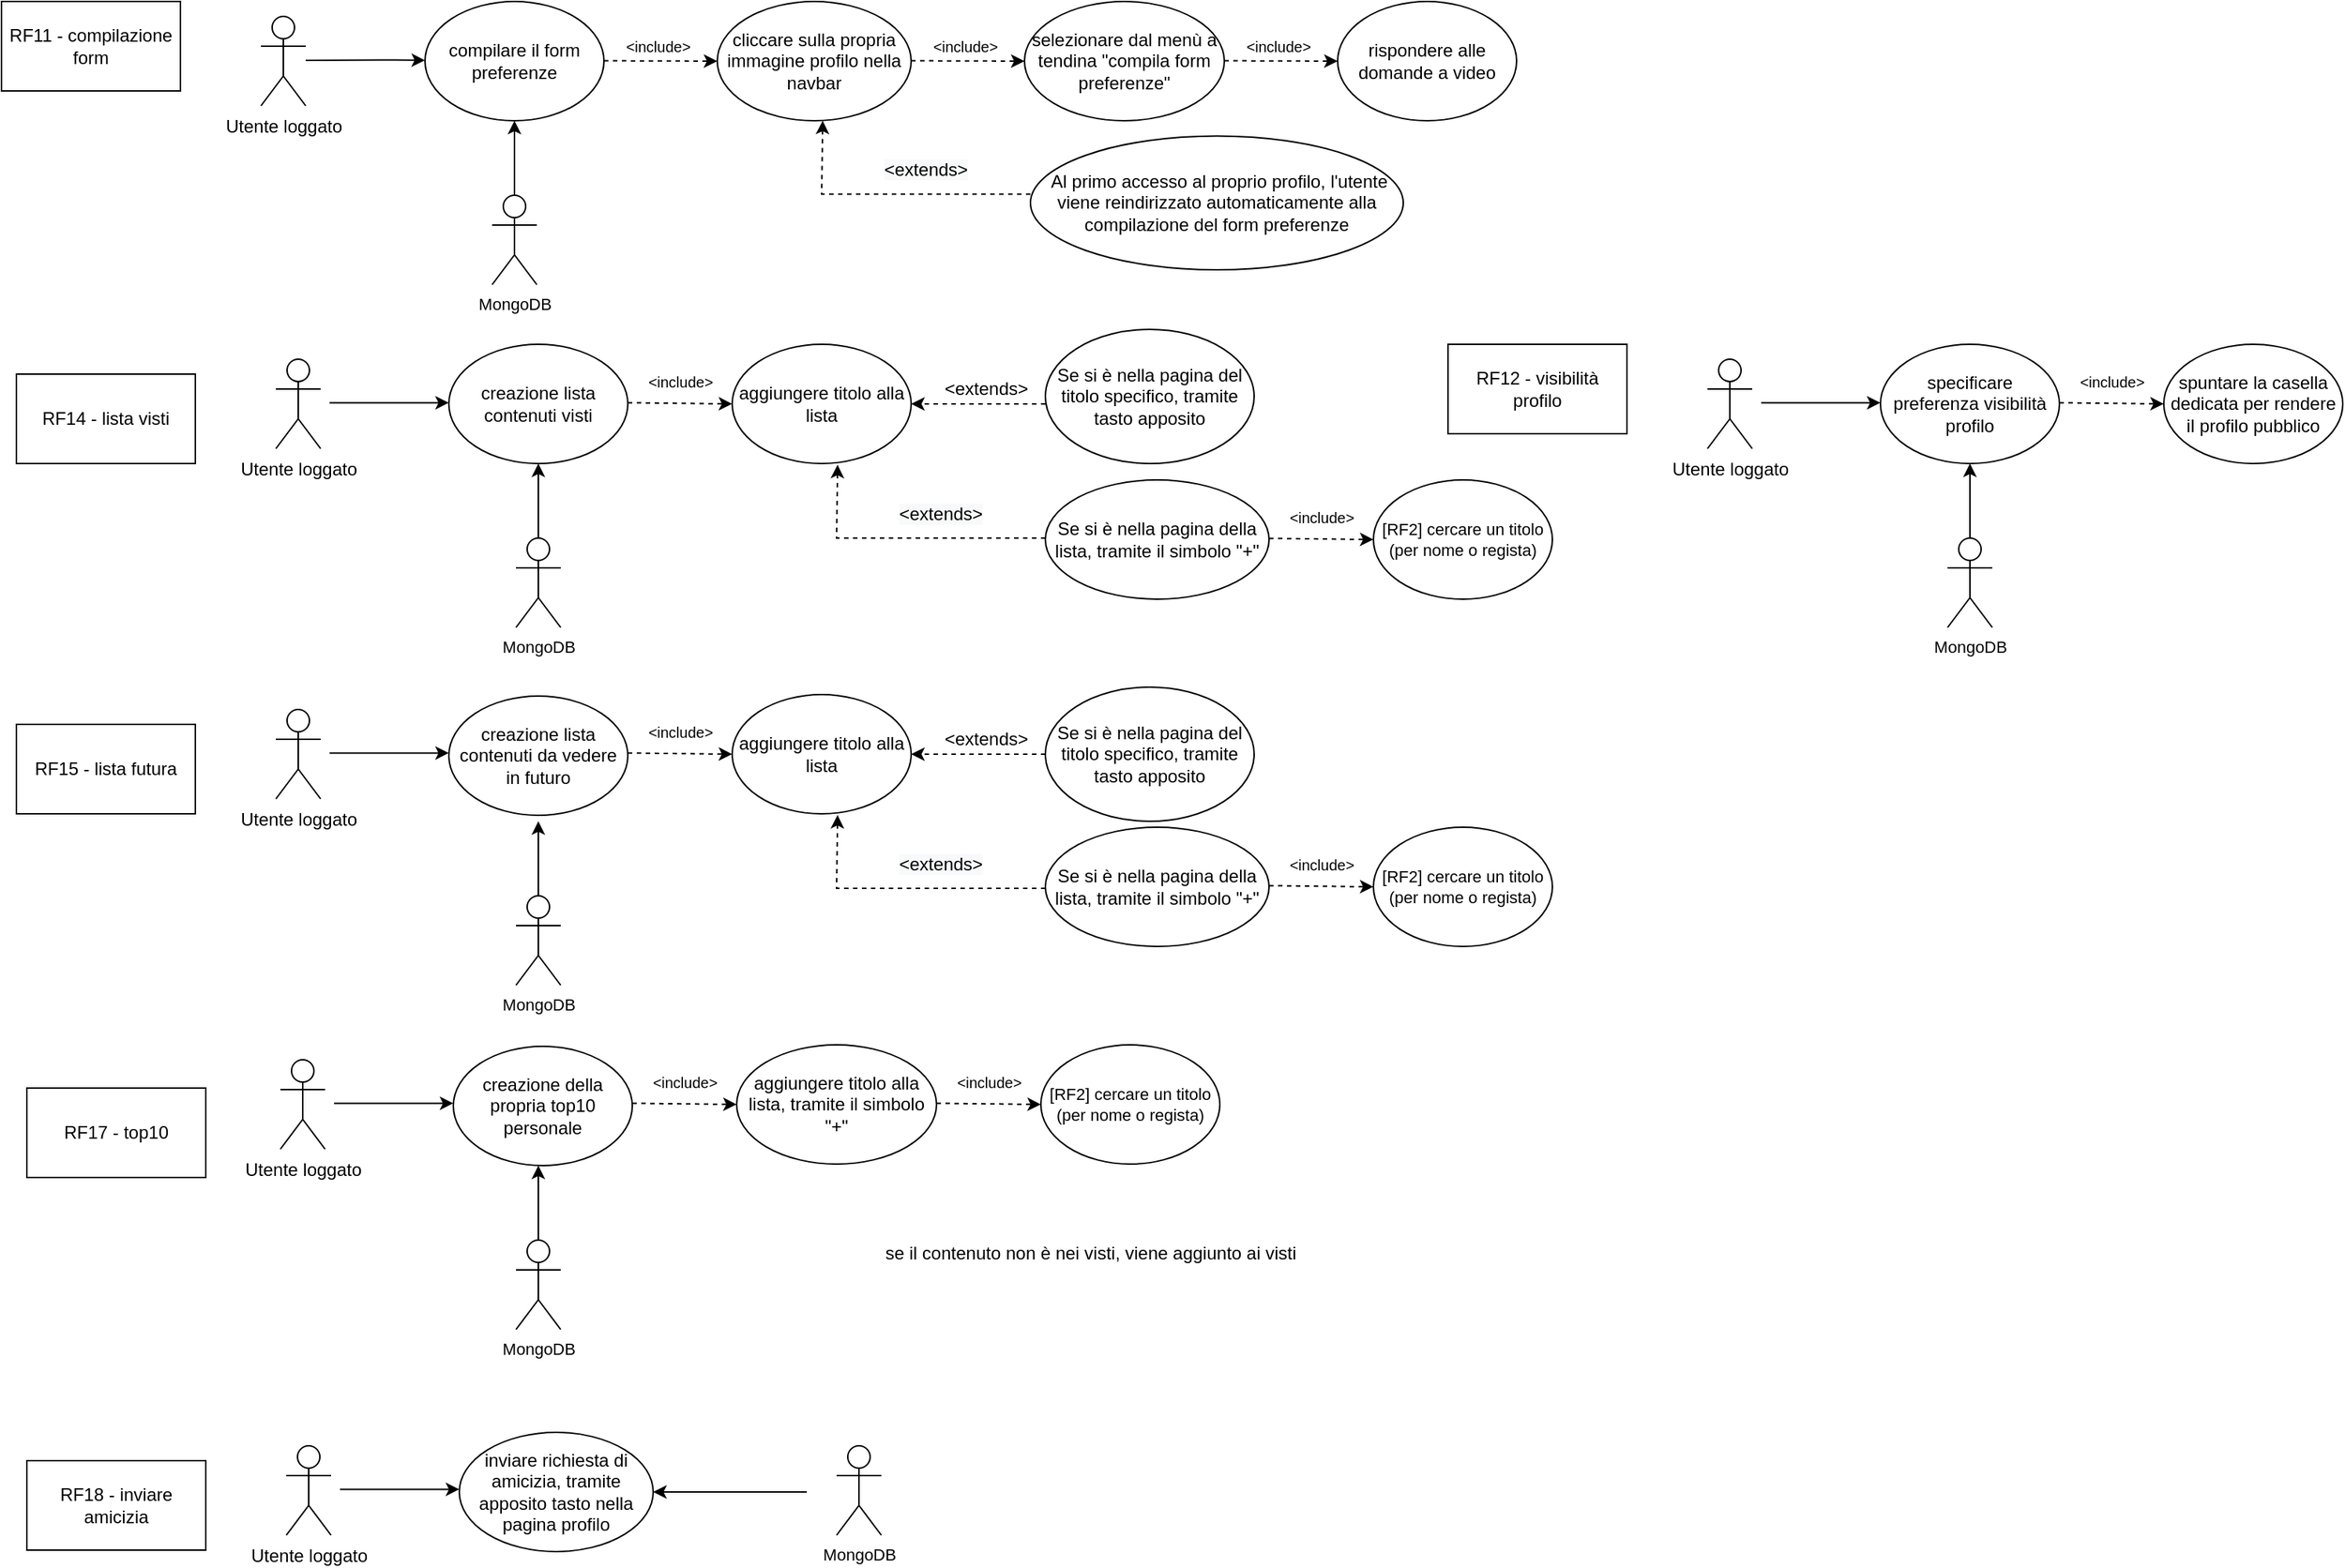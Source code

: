 <mxfile version="20.5.1" type="github">
  <diagram id="cgUuFQFdSpiGEiJiPskD" name="Pagina-1">
    <mxGraphModel dx="813" dy="658" grid="1" gridSize="10" guides="1" tooltips="1" connect="1" arrows="1" fold="1" page="1" pageScale="1" pageWidth="827" pageHeight="1169" math="0" shadow="0">
      <root>
        <mxCell id="0" />
        <mxCell id="1" parent="0" />
        <mxCell id="hTEOKCXMbIrAF3QXcVuG-1" value="Utente loggato" style="shape=umlActor;verticalLabelPosition=bottom;verticalAlign=top;html=1;outlineConnect=0;" parent="1" vertex="1">
          <mxGeometry x="184" y="20" width="30" height="60" as="geometry" />
        </mxCell>
        <mxCell id="hTEOKCXMbIrAF3QXcVuG-3" value="Utente loggato" style="shape=umlActor;verticalLabelPosition=bottom;verticalAlign=top;html=1;outlineConnect=0;" parent="1" vertex="1">
          <mxGeometry x="1154" y="250" width="30" height="60" as="geometry" />
        </mxCell>
        <mxCell id="hTEOKCXMbIrAF3QXcVuG-6" value="compilare il form preferenze" style="ellipse;whiteSpace=wrap;html=1;" parent="1" vertex="1">
          <mxGeometry x="294" y="10" width="120" height="80" as="geometry" />
        </mxCell>
        <mxCell id="hTEOKCXMbIrAF3QXcVuG-7" value="specificare preferenza visibilità profilo" style="ellipse;whiteSpace=wrap;html=1;" parent="1" vertex="1">
          <mxGeometry x="1270" y="240" width="120" height="80" as="geometry" />
        </mxCell>
        <mxCell id="hTEOKCXMbIrAF3QXcVuG-8" value="RF11 - compilazione form" style="rounded=0;whiteSpace=wrap;html=1;" parent="1" vertex="1">
          <mxGeometry x="10" y="10" width="120" height="60" as="geometry" />
        </mxCell>
        <mxCell id="hTEOKCXMbIrAF3QXcVuG-9" value="RF12 - visibilità profilo" style="rounded=0;whiteSpace=wrap;html=1;" parent="1" vertex="1">
          <mxGeometry x="980" y="240" width="120" height="60" as="geometry" />
        </mxCell>
        <mxCell id="hTEOKCXMbIrAF3QXcVuG-10" value="" style="endArrow=classic;html=1;rounded=0;" parent="1" edge="1">
          <mxGeometry width="50" height="50" relative="1" as="geometry">
            <mxPoint x="1190" y="279.23" as="sourcePoint" />
            <mxPoint x="1270" y="279.23" as="targetPoint" />
          </mxGeometry>
        </mxCell>
        <mxCell id="hTEOKCXMbIrAF3QXcVuG-12" value="" style="endArrow=classic;html=1;rounded=0;" parent="1" edge="1">
          <mxGeometry width="50" height="50" relative="1" as="geometry">
            <mxPoint x="214" y="49.46" as="sourcePoint" />
            <mxPoint x="294" y="49.46" as="targetPoint" />
            <Array as="points">
              <mxPoint x="274" y="49.23" />
            </Array>
          </mxGeometry>
        </mxCell>
        <mxCell id="hTEOKCXMbIrAF3QXcVuG-16" value="" style="endArrow=classic;html=1;rounded=0;dashed=1;" parent="1" edge="1">
          <mxGeometry width="50" height="50" relative="1" as="geometry">
            <mxPoint x="414" y="49.76" as="sourcePoint" />
            <mxPoint x="490" y="50" as="targetPoint" />
          </mxGeometry>
        </mxCell>
        <mxCell id="hTEOKCXMbIrAF3QXcVuG-17" value="&lt;font style=&quot;font-size: 10px;&quot;&gt;&amp;lt;include&amp;gt;&lt;/font&gt;" style="text;html=1;align=center;verticalAlign=middle;resizable=0;points=[];autosize=1;strokeColor=none;fillColor=none;" parent="1" vertex="1">
          <mxGeometry x="415" y="25" width="70" height="30" as="geometry" />
        </mxCell>
        <mxCell id="hTEOKCXMbIrAF3QXcVuG-18" value="&lt;font style=&quot;font-size: 12px;&quot;&gt;spuntare la casella dedicata per rendere il profilo pubblico&lt;/font&gt;" style="ellipse;whiteSpace=wrap;html=1;fontSize=10;" parent="1" vertex="1">
          <mxGeometry x="1460" y="240" width="120" height="80" as="geometry" />
        </mxCell>
        <mxCell id="hTEOKCXMbIrAF3QXcVuG-19" value="&lt;font style=&quot;font-size: 10px;&quot;&gt;&amp;lt;include&amp;gt;&lt;/font&gt;" style="text;html=1;align=center;verticalAlign=middle;resizable=0;points=[];autosize=1;strokeColor=none;fillColor=none;" parent="1" vertex="1">
          <mxGeometry x="1390" y="250" width="70" height="30" as="geometry" />
        </mxCell>
        <mxCell id="hTEOKCXMbIrAF3QXcVuG-20" value="" style="endArrow=classic;html=1;rounded=0;dashed=1;fontSize=10;entryX=1;entryY=1;entryDx=0;entryDy=0;entryPerimeter=0;" parent="1" target="hTEOKCXMbIrAF3QXcVuG-19" edge="1">
          <mxGeometry width="50" height="50" relative="1" as="geometry">
            <mxPoint x="1390" y="279.2" as="sourcePoint" />
            <mxPoint x="1450" y="279.2" as="targetPoint" />
          </mxGeometry>
        </mxCell>
        <mxCell id="hTEOKCXMbIrAF3QXcVuG-21" value="&lt;span style=&quot;font-size: 12px;&quot;&gt;cliccare sulla propria immagine profilo nella navbar&lt;/span&gt;" style="ellipse;whiteSpace=wrap;html=1;fontSize=10;" parent="1" vertex="1">
          <mxGeometry x="490" y="10" width="130" height="80" as="geometry" />
        </mxCell>
        <mxCell id="hTEOKCXMbIrAF3QXcVuG-22" value="RF14 - lista visti" style="rounded=0;whiteSpace=wrap;html=1;fontSize=12;" parent="1" vertex="1">
          <mxGeometry x="20" y="260" width="120" height="60" as="geometry" />
        </mxCell>
        <mxCell id="hTEOKCXMbIrAF3QXcVuG-23" value="Utente loggato" style="shape=umlActor;verticalLabelPosition=bottom;verticalAlign=top;html=1;outlineConnect=0;" parent="1" vertex="1">
          <mxGeometry x="194" y="250" width="30" height="60" as="geometry" />
        </mxCell>
        <mxCell id="hTEOKCXMbIrAF3QXcVuG-24" value="creazione lista contenuti visti" style="ellipse;whiteSpace=wrap;html=1;" parent="1" vertex="1">
          <mxGeometry x="310" y="240" width="120" height="80" as="geometry" />
        </mxCell>
        <mxCell id="hTEOKCXMbIrAF3QXcVuG-25" value="" style="endArrow=classic;html=1;rounded=0;" parent="1" edge="1">
          <mxGeometry width="50" height="50" relative="1" as="geometry">
            <mxPoint x="230" y="279.23" as="sourcePoint" />
            <mxPoint x="310" y="279.23" as="targetPoint" />
          </mxGeometry>
        </mxCell>
        <mxCell id="hTEOKCXMbIrAF3QXcVuG-26" value="&lt;span style=&quot;font-size: 12px;&quot;&gt;aggiungere titolo alla lista&lt;/span&gt;" style="ellipse;whiteSpace=wrap;html=1;fontSize=10;" parent="1" vertex="1">
          <mxGeometry x="500" y="240" width="120" height="80" as="geometry" />
        </mxCell>
        <mxCell id="hTEOKCXMbIrAF3QXcVuG-27" value="&lt;font style=&quot;font-size: 10px;&quot;&gt;&amp;lt;include&amp;gt;&lt;/font&gt;" style="text;html=1;align=center;verticalAlign=middle;resizable=0;points=[];autosize=1;strokeColor=none;fillColor=none;" parent="1" vertex="1">
          <mxGeometry x="430" y="250" width="70" height="30" as="geometry" />
        </mxCell>
        <mxCell id="hTEOKCXMbIrAF3QXcVuG-28" value="" style="endArrow=classic;html=1;rounded=0;dashed=1;fontSize=10;entryX=1;entryY=1;entryDx=0;entryDy=0;entryPerimeter=0;" parent="1" target="hTEOKCXMbIrAF3QXcVuG-27" edge="1">
          <mxGeometry width="50" height="50" relative="1" as="geometry">
            <mxPoint x="430" y="279.2" as="sourcePoint" />
            <mxPoint x="490" y="279.2" as="targetPoint" />
          </mxGeometry>
        </mxCell>
        <mxCell id="hTEOKCXMbIrAF3QXcVuG-29" value="" style="endArrow=classic;html=1;rounded=0;dashed=1;fontSize=12;" parent="1" edge="1">
          <mxGeometry width="50" height="50" relative="1" as="geometry">
            <mxPoint x="710" y="280" as="sourcePoint" />
            <mxPoint x="620" y="280" as="targetPoint" />
          </mxGeometry>
        </mxCell>
        <mxCell id="hTEOKCXMbIrAF3QXcVuG-30" value="" style="endArrow=classic;html=1;rounded=0;dashed=1;fontSize=12;entryX=0.589;entryY=1.01;entryDx=0;entryDy=0;entryPerimeter=0;" parent="1" target="hTEOKCXMbIrAF3QXcVuG-26" edge="1">
          <mxGeometry width="50" height="50" relative="1" as="geometry">
            <mxPoint x="710" y="370" as="sourcePoint" />
            <mxPoint x="580" y="330" as="targetPoint" />
            <Array as="points">
              <mxPoint x="570" y="370" />
            </Array>
          </mxGeometry>
        </mxCell>
        <mxCell id="hTEOKCXMbIrAF3QXcVuG-31" value="Se si è nella pagina del titolo specifico, tramite tasto apposito" style="ellipse;whiteSpace=wrap;html=1;fontSize=12;" parent="1" vertex="1">
          <mxGeometry x="710" y="230" width="140" height="90" as="geometry" />
        </mxCell>
        <mxCell id="hTEOKCXMbIrAF3QXcVuG-32" value="Se si è nella pagina della lista, tramite il simbolo &quot;+&quot;" style="ellipse;whiteSpace=wrap;html=1;fontSize=12;" parent="1" vertex="1">
          <mxGeometry x="710" y="331" width="150" height="80" as="geometry" />
        </mxCell>
        <mxCell id="hTEOKCXMbIrAF3QXcVuG-33" value="&amp;lt;extends&amp;gt;" style="text;html=1;align=center;verticalAlign=middle;resizable=0;points=[];autosize=1;strokeColor=none;fillColor=none;fontSize=12;" parent="1" vertex="1">
          <mxGeometry x="630" y="255" width="80" height="30" as="geometry" />
        </mxCell>
        <mxCell id="hTEOKCXMbIrAF3QXcVuG-34" value="&lt;span style=&quot;color: rgb(0, 0, 0); font-family: Helvetica; font-size: 12px; font-style: normal; font-variant-ligatures: normal; font-variant-caps: normal; font-weight: 400; letter-spacing: normal; orphans: 2; text-align: center; text-indent: 0px; text-transform: none; widows: 2; word-spacing: 0px; -webkit-text-stroke-width: 0px; background-color: rgb(248, 249, 250); text-decoration-thickness: initial; text-decoration-style: initial; text-decoration-color: initial; float: none; display: inline !important;&quot;&gt;&amp;lt;extends&amp;gt;&lt;/span&gt;" style="text;whiteSpace=wrap;html=1;fontSize=12;" parent="1" vertex="1">
          <mxGeometry x="610" y="340" width="90" height="40" as="geometry" />
        </mxCell>
        <mxCell id="hTEOKCXMbIrAF3QXcVuG-35" value="RF15 - lista futura" style="rounded=0;whiteSpace=wrap;html=1;fontSize=12;" parent="1" vertex="1">
          <mxGeometry x="20" y="495" width="120" height="60" as="geometry" />
        </mxCell>
        <mxCell id="hTEOKCXMbIrAF3QXcVuG-36" value="Utente loggato" style="shape=umlActor;verticalLabelPosition=bottom;verticalAlign=top;html=1;outlineConnect=0;" parent="1" vertex="1">
          <mxGeometry x="194" y="485" width="30" height="60" as="geometry" />
        </mxCell>
        <mxCell id="hTEOKCXMbIrAF3QXcVuG-37" value="" style="endArrow=classic;html=1;rounded=0;" parent="1" edge="1">
          <mxGeometry width="50" height="50" relative="1" as="geometry">
            <mxPoint x="230" y="514.23" as="sourcePoint" />
            <mxPoint x="310" y="514.23" as="targetPoint" />
          </mxGeometry>
        </mxCell>
        <mxCell id="hTEOKCXMbIrAF3QXcVuG-38" value="&lt;font style=&quot;font-size: 10px;&quot;&gt;&amp;lt;include&amp;gt;&lt;/font&gt;" style="text;html=1;align=center;verticalAlign=middle;resizable=0;points=[];autosize=1;strokeColor=none;fillColor=none;" parent="1" vertex="1">
          <mxGeometry x="430" y="485" width="70" height="30" as="geometry" />
        </mxCell>
        <mxCell id="hTEOKCXMbIrAF3QXcVuG-39" value="" style="endArrow=classic;html=1;rounded=0;dashed=1;fontSize=10;entryX=1;entryY=1;entryDx=0;entryDy=0;entryPerimeter=0;" parent="1" target="hTEOKCXMbIrAF3QXcVuG-38" edge="1">
          <mxGeometry width="50" height="50" relative="1" as="geometry">
            <mxPoint x="430" y="514.2" as="sourcePoint" />
            <mxPoint x="490" y="514.2" as="targetPoint" />
          </mxGeometry>
        </mxCell>
        <mxCell id="hTEOKCXMbIrAF3QXcVuG-40" value="" style="endArrow=classic;html=1;rounded=0;dashed=1;fontSize=12;" parent="1" edge="1">
          <mxGeometry width="50" height="50" relative="1" as="geometry">
            <mxPoint x="710.0" y="515" as="sourcePoint" />
            <mxPoint x="620.0" y="515" as="targetPoint" />
          </mxGeometry>
        </mxCell>
        <mxCell id="hTEOKCXMbIrAF3QXcVuG-41" value="" style="endArrow=classic;html=1;rounded=0;dashed=1;fontSize=12;entryX=0.589;entryY=1.01;entryDx=0;entryDy=0;entryPerimeter=0;" parent="1" edge="1">
          <mxGeometry width="50" height="50" relative="1" as="geometry">
            <mxPoint x="710.0" y="605" as="sourcePoint" />
            <mxPoint x="570.68" y="555.8" as="targetPoint" />
            <Array as="points">
              <mxPoint x="570" y="605" />
            </Array>
          </mxGeometry>
        </mxCell>
        <mxCell id="hTEOKCXMbIrAF3QXcVuG-42" value="Se si è nella pagina della lista, tramite il simbolo &quot;+&quot;" style="ellipse;whiteSpace=wrap;html=1;fontSize=12;" parent="1" vertex="1">
          <mxGeometry x="710" y="564" width="150" height="80" as="geometry" />
        </mxCell>
        <mxCell id="hTEOKCXMbIrAF3QXcVuG-43" value="&amp;lt;extends&amp;gt;" style="text;html=1;align=center;verticalAlign=middle;resizable=0;points=[];autosize=1;strokeColor=none;fillColor=none;fontSize=12;" parent="1" vertex="1">
          <mxGeometry x="630" y="490" width="80" height="30" as="geometry" />
        </mxCell>
        <mxCell id="hTEOKCXMbIrAF3QXcVuG-44" value="&lt;span style=&quot;color: rgb(0, 0, 0); font-family: Helvetica; font-size: 12px; font-style: normal; font-variant-ligatures: normal; font-variant-caps: normal; font-weight: 400; letter-spacing: normal; orphans: 2; text-align: center; text-indent: 0px; text-transform: none; widows: 2; word-spacing: 0px; -webkit-text-stroke-width: 0px; background-color: rgb(248, 249, 250); text-decoration-thickness: initial; text-decoration-style: initial; text-decoration-color: initial; float: none; display: inline !important;&quot;&gt;&amp;lt;extends&amp;gt;&lt;/span&gt;" style="text;whiteSpace=wrap;html=1;fontSize=12;" parent="1" vertex="1">
          <mxGeometry x="610" y="575" width="90" height="40" as="geometry" />
        </mxCell>
        <mxCell id="hTEOKCXMbIrAF3QXcVuG-45" value="creazione lista contenuti da vedere in futuro" style="ellipse;whiteSpace=wrap;html=1;" parent="1" vertex="1">
          <mxGeometry x="310" y="476" width="120" height="80" as="geometry" />
        </mxCell>
        <mxCell id="hTEOKCXMbIrAF3QXcVuG-46" value="&lt;span style=&quot;font-size: 12px;&quot;&gt;aggiungere titolo alla lista&lt;/span&gt;" style="ellipse;whiteSpace=wrap;html=1;fontSize=10;" parent="1" vertex="1">
          <mxGeometry x="500" y="475" width="120" height="80" as="geometry" />
        </mxCell>
        <mxCell id="hTEOKCXMbIrAF3QXcVuG-47" value="Se si è nella pagina del titolo specifico, tramite tasto apposito" style="ellipse;whiteSpace=wrap;html=1;fontSize=12;" parent="1" vertex="1">
          <mxGeometry x="710" y="470" width="140" height="90" as="geometry" />
        </mxCell>
        <mxCell id="hTEOKCXMbIrAF3QXcVuG-48" value="Utente loggato" style="shape=umlActor;verticalLabelPosition=bottom;verticalAlign=top;html=1;outlineConnect=0;" parent="1" vertex="1">
          <mxGeometry x="197" y="720" width="30" height="60" as="geometry" />
        </mxCell>
        <mxCell id="hTEOKCXMbIrAF3QXcVuG-49" value="" style="endArrow=classic;html=1;rounded=0;" parent="1" edge="1">
          <mxGeometry width="50" height="50" relative="1" as="geometry">
            <mxPoint x="233" y="749.23" as="sourcePoint" />
            <mxPoint x="313" y="749.23" as="targetPoint" />
          </mxGeometry>
        </mxCell>
        <mxCell id="hTEOKCXMbIrAF3QXcVuG-50" value="&lt;font style=&quot;font-size: 10px;&quot;&gt;&amp;lt;include&amp;gt;&lt;/font&gt;" style="text;html=1;align=center;verticalAlign=middle;resizable=0;points=[];autosize=1;strokeColor=none;fillColor=none;" parent="1" vertex="1">
          <mxGeometry x="433" y="720" width="70" height="30" as="geometry" />
        </mxCell>
        <mxCell id="hTEOKCXMbIrAF3QXcVuG-51" value="" style="endArrow=classic;html=1;rounded=0;dashed=1;fontSize=10;entryX=1;entryY=1;entryDx=0;entryDy=0;entryPerimeter=0;" parent="1" target="hTEOKCXMbIrAF3QXcVuG-50" edge="1">
          <mxGeometry width="50" height="50" relative="1" as="geometry">
            <mxPoint x="433" y="749.2" as="sourcePoint" />
            <mxPoint x="493" y="749.2" as="targetPoint" />
          </mxGeometry>
        </mxCell>
        <mxCell id="hTEOKCXMbIrAF3QXcVuG-57" value="creazione della propria top10 personale" style="ellipse;whiteSpace=wrap;html=1;" parent="1" vertex="1">
          <mxGeometry x="313" y="711" width="120" height="80" as="geometry" />
        </mxCell>
        <mxCell id="hTEOKCXMbIrAF3QXcVuG-58" value="&lt;span style=&quot;font-size: 12px;&quot;&gt;aggiungere titolo alla lista, tramite il simbolo &quot;+&quot;&lt;/span&gt;" style="ellipse;whiteSpace=wrap;html=1;fontSize=10;" parent="1" vertex="1">
          <mxGeometry x="503" y="710" width="134" height="80" as="geometry" />
        </mxCell>
        <mxCell id="hTEOKCXMbIrAF3QXcVuG-60" value="RF17 - top10" style="rounded=0;whiteSpace=wrap;html=1;fontSize=12;" parent="1" vertex="1">
          <mxGeometry x="27" y="739" width="120" height="60" as="geometry" />
        </mxCell>
        <mxCell id="hTEOKCXMbIrAF3QXcVuG-62" value="RF18 - inviare amicizia" style="rounded=0;whiteSpace=wrap;html=1;fontSize=12;" parent="1" vertex="1">
          <mxGeometry x="27" y="989" width="120" height="60" as="geometry" />
        </mxCell>
        <mxCell id="hTEOKCXMbIrAF3QXcVuG-63" value="Utente loggato" style="shape=umlActor;verticalLabelPosition=bottom;verticalAlign=top;html=1;outlineConnect=0;" parent="1" vertex="1">
          <mxGeometry x="201" y="979" width="30" height="60" as="geometry" />
        </mxCell>
        <mxCell id="hTEOKCXMbIrAF3QXcVuG-64" value="" style="endArrow=classic;html=1;rounded=0;" parent="1" edge="1">
          <mxGeometry width="50" height="50" relative="1" as="geometry">
            <mxPoint x="237" y="1008.23" as="sourcePoint" />
            <mxPoint x="317" y="1008.23" as="targetPoint" />
          </mxGeometry>
        </mxCell>
        <mxCell id="hTEOKCXMbIrAF3QXcVuG-72" value="inviare richiesta di amicizia, tramite apposito tasto nella pagina profilo" style="ellipse;whiteSpace=wrap;html=1;" parent="1" vertex="1">
          <mxGeometry x="317" y="970" width="130" height="80" as="geometry" />
        </mxCell>
        <mxCell id="w7c0RXvmwf8TLFWMbkS8-1" value="&lt;font style=&quot;font-size: 10px;&quot;&gt;&amp;lt;include&amp;gt;&lt;/font&gt;" style="text;html=1;align=center;verticalAlign=middle;resizable=0;points=[];autosize=1;strokeColor=none;fillColor=none;" parent="1" vertex="1">
          <mxGeometry x="860" y="574" width="70" height="30" as="geometry" />
        </mxCell>
        <mxCell id="w7c0RXvmwf8TLFWMbkS8-2" value="" style="endArrow=classic;html=1;rounded=0;dashed=1;fontSize=10;entryX=1;entryY=1;entryDx=0;entryDy=0;entryPerimeter=0;" parent="1" target="w7c0RXvmwf8TLFWMbkS8-1" edge="1">
          <mxGeometry width="50" height="50" relative="1" as="geometry">
            <mxPoint x="860" y="603.2" as="sourcePoint" />
            <mxPoint x="920" y="603.2" as="targetPoint" />
          </mxGeometry>
        </mxCell>
        <mxCell id="w7c0RXvmwf8TLFWMbkS8-3" value="&lt;span style=&quot;font-size: 11px;&quot;&gt;[RF2] cercare un titolo (per nome o regista)&lt;/span&gt;" style="ellipse;whiteSpace=wrap;html=1;fontSize=10;" parent="1" vertex="1">
          <mxGeometry x="930" y="564" width="120" height="80" as="geometry" />
        </mxCell>
        <mxCell id="w7c0RXvmwf8TLFWMbkS8-4" value="&lt;font style=&quot;font-size: 10px;&quot;&gt;&amp;lt;include&amp;gt;&lt;/font&gt;" style="text;html=1;align=center;verticalAlign=middle;resizable=0;points=[];autosize=1;strokeColor=none;fillColor=none;" parent="1" vertex="1">
          <mxGeometry x="860" y="341" width="70" height="30" as="geometry" />
        </mxCell>
        <mxCell id="w7c0RXvmwf8TLFWMbkS8-5" value="" style="endArrow=classic;html=1;rounded=0;dashed=1;fontSize=10;entryX=1;entryY=1;entryDx=0;entryDy=0;entryPerimeter=0;" parent="1" target="w7c0RXvmwf8TLFWMbkS8-4" edge="1">
          <mxGeometry width="50" height="50" relative="1" as="geometry">
            <mxPoint x="860" y="370.2" as="sourcePoint" />
            <mxPoint x="920" y="370.2" as="targetPoint" />
          </mxGeometry>
        </mxCell>
        <mxCell id="w7c0RXvmwf8TLFWMbkS8-6" value="&lt;span style=&quot;font-size: 11px;&quot;&gt;[RF2] cercare un titolo (per nome o regista)&lt;/span&gt;" style="ellipse;whiteSpace=wrap;html=1;fontSize=10;" parent="1" vertex="1">
          <mxGeometry x="930" y="331" width="120" height="80" as="geometry" />
        </mxCell>
        <mxCell id="w7c0RXvmwf8TLFWMbkS8-7" value="&lt;font style=&quot;font-size: 10px;&quot;&gt;&amp;lt;include&amp;gt;&lt;/font&gt;" style="text;html=1;align=center;verticalAlign=middle;resizable=0;points=[];autosize=1;strokeColor=none;fillColor=none;" parent="1" vertex="1">
          <mxGeometry x="637" y="720" width="70" height="30" as="geometry" />
        </mxCell>
        <mxCell id="w7c0RXvmwf8TLFWMbkS8-8" value="" style="endArrow=classic;html=1;rounded=0;dashed=1;fontSize=10;entryX=1;entryY=1;entryDx=0;entryDy=0;entryPerimeter=0;" parent="1" target="w7c0RXvmwf8TLFWMbkS8-7" edge="1">
          <mxGeometry width="50" height="50" relative="1" as="geometry">
            <mxPoint x="637" y="749.2" as="sourcePoint" />
            <mxPoint x="697" y="749.2" as="targetPoint" />
          </mxGeometry>
        </mxCell>
        <mxCell id="w7c0RXvmwf8TLFWMbkS8-9" value="&lt;span style=&quot;font-size: 11px;&quot;&gt;[RF2] cercare un titolo (per nome o regista)&lt;/span&gt;" style="ellipse;whiteSpace=wrap;html=1;fontSize=10;" parent="1" vertex="1">
          <mxGeometry x="707" y="710" width="120" height="80" as="geometry" />
        </mxCell>
        <mxCell id="w7c0RXvmwf8TLFWMbkS8-10" value="MongoDB" style="shape=umlActor;verticalLabelPosition=bottom;verticalAlign=top;html=1;outlineConnect=0;fontSize=11;" parent="1" vertex="1">
          <mxGeometry x="339" y="140" width="30" height="60" as="geometry" />
        </mxCell>
        <mxCell id="w7c0RXvmwf8TLFWMbkS8-11" value="" style="endArrow=classic;html=1;rounded=0;fontSize=11;entryX=0.5;entryY=1;entryDx=0;entryDy=0;exitX=0.5;exitY=0;exitDx=0;exitDy=0;exitPerimeter=0;" parent="1" source="w7c0RXvmwf8TLFWMbkS8-10" edge="1">
          <mxGeometry width="50" height="50" relative="1" as="geometry">
            <mxPoint x="328" y="180" as="sourcePoint" />
            <mxPoint x="354" y="90" as="targetPoint" />
          </mxGeometry>
        </mxCell>
        <mxCell id="w7c0RXvmwf8TLFWMbkS8-12" value="MongoDB" style="shape=umlActor;verticalLabelPosition=bottom;verticalAlign=top;html=1;outlineConnect=0;fontSize=11;" parent="1" vertex="1">
          <mxGeometry x="1315" y="370" width="30" height="60" as="geometry" />
        </mxCell>
        <mxCell id="w7c0RXvmwf8TLFWMbkS8-13" value="" style="endArrow=classic;html=1;rounded=0;fontSize=11;entryX=0.5;entryY=1;entryDx=0;entryDy=0;exitX=0.5;exitY=0;exitDx=0;exitDy=0;exitPerimeter=0;" parent="1" source="w7c0RXvmwf8TLFWMbkS8-12" edge="1">
          <mxGeometry width="50" height="50" relative="1" as="geometry">
            <mxPoint x="1304" y="410" as="sourcePoint" />
            <mxPoint x="1330" y="320" as="targetPoint" />
          </mxGeometry>
        </mxCell>
        <mxCell id="w7c0RXvmwf8TLFWMbkS8-14" value="MongoDB" style="shape=umlActor;verticalLabelPosition=bottom;verticalAlign=top;html=1;outlineConnect=0;fontSize=11;" parent="1" vertex="1">
          <mxGeometry x="355" y="370" width="30" height="60" as="geometry" />
        </mxCell>
        <mxCell id="w7c0RXvmwf8TLFWMbkS8-15" value="" style="endArrow=classic;html=1;rounded=0;fontSize=11;entryX=0.5;entryY=1;entryDx=0;entryDy=0;exitX=0.5;exitY=0;exitDx=0;exitDy=0;exitPerimeter=0;" parent="1" source="w7c0RXvmwf8TLFWMbkS8-14" edge="1">
          <mxGeometry width="50" height="50" relative="1" as="geometry">
            <mxPoint x="344" y="410" as="sourcePoint" />
            <mxPoint x="370" y="320" as="targetPoint" />
          </mxGeometry>
        </mxCell>
        <mxCell id="w7c0RXvmwf8TLFWMbkS8-16" value="MongoDB" style="shape=umlActor;verticalLabelPosition=bottom;verticalAlign=top;html=1;outlineConnect=0;fontSize=11;" parent="1" vertex="1">
          <mxGeometry x="355" y="610" width="30" height="60" as="geometry" />
        </mxCell>
        <mxCell id="w7c0RXvmwf8TLFWMbkS8-17" value="" style="endArrow=classic;html=1;rounded=0;fontSize=11;entryX=0.5;entryY=1;entryDx=0;entryDy=0;exitX=0.5;exitY=0;exitDx=0;exitDy=0;exitPerimeter=0;" parent="1" source="w7c0RXvmwf8TLFWMbkS8-16" edge="1">
          <mxGeometry width="50" height="50" relative="1" as="geometry">
            <mxPoint x="344" y="650" as="sourcePoint" />
            <mxPoint x="370" y="560" as="targetPoint" />
          </mxGeometry>
        </mxCell>
        <mxCell id="w7c0RXvmwf8TLFWMbkS8-18" value="MongoDB" style="shape=umlActor;verticalLabelPosition=bottom;verticalAlign=top;html=1;outlineConnect=0;fontSize=11;" parent="1" vertex="1">
          <mxGeometry x="355" y="841" width="30" height="60" as="geometry" />
        </mxCell>
        <mxCell id="w7c0RXvmwf8TLFWMbkS8-19" value="" style="endArrow=classic;html=1;rounded=0;fontSize=11;entryX=0.5;entryY=1;entryDx=0;entryDy=0;exitX=0.5;exitY=0;exitDx=0;exitDy=0;exitPerimeter=0;" parent="1" source="w7c0RXvmwf8TLFWMbkS8-18" edge="1">
          <mxGeometry width="50" height="50" relative="1" as="geometry">
            <mxPoint x="344" y="881" as="sourcePoint" />
            <mxPoint x="370" y="791" as="targetPoint" />
          </mxGeometry>
        </mxCell>
        <mxCell id="w7c0RXvmwf8TLFWMbkS8-20" value="MongoDB" style="shape=umlActor;verticalLabelPosition=bottom;verticalAlign=top;html=1;outlineConnect=0;fontSize=11;" parent="1" vertex="1">
          <mxGeometry x="570" y="979" width="30" height="60" as="geometry" />
        </mxCell>
        <mxCell id="w7c0RXvmwf8TLFWMbkS8-22" value="" style="endArrow=classic;html=1;rounded=0;entryX=1;entryY=0.5;entryDx=0;entryDy=0;" parent="1" target="hTEOKCXMbIrAF3QXcVuG-72" edge="1">
          <mxGeometry width="50" height="50" relative="1" as="geometry">
            <mxPoint x="550" y="1010" as="sourcePoint" />
            <mxPoint x="590" y="990" as="targetPoint" />
          </mxGeometry>
        </mxCell>
        <mxCell id="w7c0RXvmwf8TLFWMbkS8-23" value="se il contenuto non è nei visti, viene aggiunto ai visti" style="text;html=1;align=center;verticalAlign=middle;resizable=0;points=[];autosize=1;strokeColor=none;fillColor=none;" parent="1" vertex="1">
          <mxGeometry x="590" y="835" width="300" height="30" as="geometry" />
        </mxCell>
        <mxCell id="CcQi5LQq_KAuk-9KLpOV-1" value="" style="endArrow=classic;html=1;rounded=0;dashed=1;" edge="1" parent="1">
          <mxGeometry width="50" height="50" relative="1" as="geometry">
            <mxPoint x="620" y="49.76" as="sourcePoint" />
            <mxPoint x="696" y="50" as="targetPoint" />
          </mxGeometry>
        </mxCell>
        <mxCell id="CcQi5LQq_KAuk-9KLpOV-2" value="&lt;font style=&quot;font-size: 10px;&quot;&gt;&amp;lt;include&amp;gt;&lt;/font&gt;" style="text;html=1;align=center;verticalAlign=middle;resizable=0;points=[];autosize=1;strokeColor=none;fillColor=none;" vertex="1" parent="1">
          <mxGeometry x="621" y="25" width="70" height="30" as="geometry" />
        </mxCell>
        <mxCell id="CcQi5LQq_KAuk-9KLpOV-3" value="&lt;span style=&quot;font-size: 12px;&quot;&gt;selezionare dal menù a tendina &quot;compila form preferenze&quot;&lt;/span&gt;" style="ellipse;whiteSpace=wrap;html=1;fontSize=10;" vertex="1" parent="1">
          <mxGeometry x="696" y="10" width="134" height="80" as="geometry" />
        </mxCell>
        <mxCell id="CcQi5LQq_KAuk-9KLpOV-4" value="" style="endArrow=classic;html=1;rounded=0;dashed=1;" edge="1" parent="1">
          <mxGeometry width="50" height="50" relative="1" as="geometry">
            <mxPoint x="830" y="49.76" as="sourcePoint" />
            <mxPoint x="906.0" y="50" as="targetPoint" />
          </mxGeometry>
        </mxCell>
        <mxCell id="CcQi5LQq_KAuk-9KLpOV-5" value="&lt;font style=&quot;font-size: 10px;&quot;&gt;&amp;lt;include&amp;gt;&lt;/font&gt;" style="text;html=1;align=center;verticalAlign=middle;resizable=0;points=[];autosize=1;strokeColor=none;fillColor=none;" vertex="1" parent="1">
          <mxGeometry x="831" y="25" width="70" height="30" as="geometry" />
        </mxCell>
        <mxCell id="CcQi5LQq_KAuk-9KLpOV-6" value="&lt;font style=&quot;font-size: 12px;&quot;&gt;rispondere alle domande a video&lt;/font&gt;" style="ellipse;whiteSpace=wrap;html=1;fontSize=10;" vertex="1" parent="1">
          <mxGeometry x="906" y="10" width="120" height="80" as="geometry" />
        </mxCell>
        <mxCell id="CcQi5LQq_KAuk-9KLpOV-7" value="" style="endArrow=classic;html=1;rounded=0;dashed=1;fontSize=12;entryX=0.589;entryY=1.01;entryDx=0;entryDy=0;entryPerimeter=0;" edge="1" parent="1">
          <mxGeometry width="50" height="50" relative="1" as="geometry">
            <mxPoint x="700" y="139.2" as="sourcePoint" />
            <mxPoint x="560.68" y="90.0" as="targetPoint" />
            <Array as="points">
              <mxPoint x="560" y="139.2" />
            </Array>
          </mxGeometry>
        </mxCell>
        <mxCell id="CcQi5LQq_KAuk-9KLpOV-8" value="&amp;nbsp;Al primo accesso al proprio profilo, l&#39;utente viene reindirizzato automaticamente alla compilazione del form preferenze" style="ellipse;whiteSpace=wrap;html=1;fontSize=12;" vertex="1" parent="1">
          <mxGeometry x="700" y="100.2" width="250" height="89.8" as="geometry" />
        </mxCell>
        <mxCell id="CcQi5LQq_KAuk-9KLpOV-9" value="&lt;span style=&quot;color: rgb(0, 0, 0); font-family: Helvetica; font-size: 12px; font-style: normal; font-variant-ligatures: normal; font-variant-caps: normal; font-weight: 400; letter-spacing: normal; orphans: 2; text-align: center; text-indent: 0px; text-transform: none; widows: 2; word-spacing: 0px; -webkit-text-stroke-width: 0px; background-color: rgb(248, 249, 250); text-decoration-thickness: initial; text-decoration-style: initial; text-decoration-color: initial; float: none; display: inline !important;&quot;&gt;&amp;lt;extends&amp;gt;&lt;/span&gt;" style="text;whiteSpace=wrap;html=1;fontSize=12;" vertex="1" parent="1">
          <mxGeometry x="600" y="109.2" width="90" height="40" as="geometry" />
        </mxCell>
      </root>
    </mxGraphModel>
  </diagram>
</mxfile>
